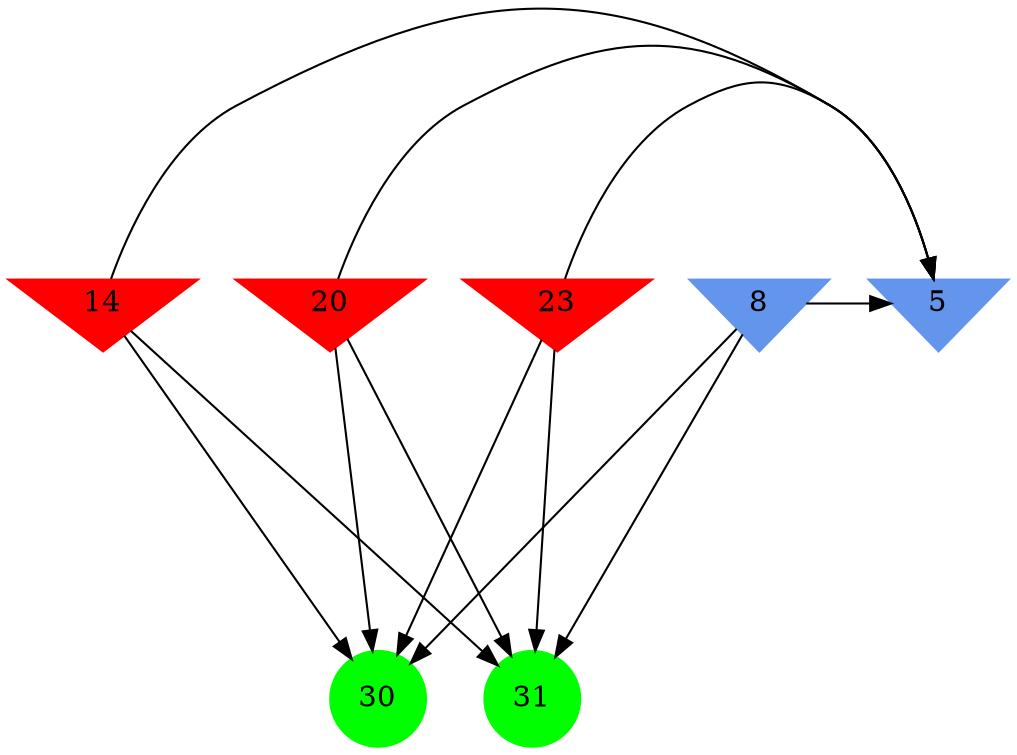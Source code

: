 digraph brain {
	ranksep=2.0;
	5 [shape=invtriangle,style=filled,color=cornflowerblue];
	8 [shape=invtriangle,style=filled,color=cornflowerblue];
	14 [shape=invtriangle,style=filled,color=red];
	20 [shape=invtriangle,style=filled,color=red];
	23 [shape=invtriangle,style=filled,color=red];
	30 [shape=circle,style=filled,color=green];
	31 [shape=circle,style=filled,color=green];
	20	->	30;
	20	->	31;
	20	->	5;
	23	->	30;
	23	->	31;
	23	->	5;
	14	->	30;
	14	->	31;
	14	->	5;
	8	->	30;
	8	->	31;
	8	->	5;
	{ rank=same; 5; 8; 14; 20; 23; }
	{ rank=same; }
	{ rank=same; 30; 31; }
}
